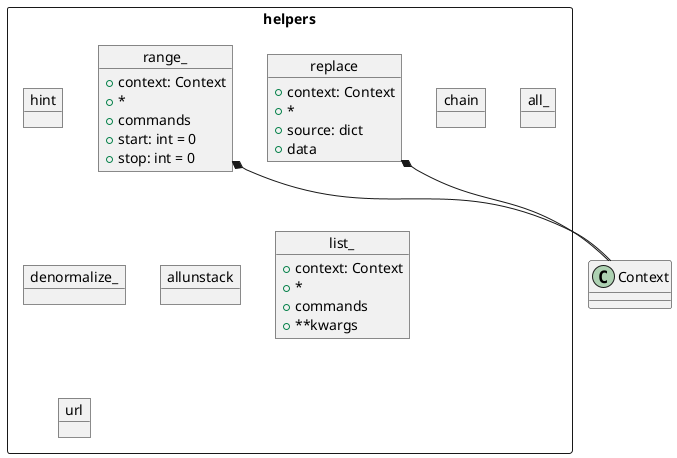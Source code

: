 @startuml
package helpers <<Rectangle>> {

    object replace {
        +context: Context
        + *
        +source: dict
        +data
    }

    object hint {

    }

    object chain {

    }

    object all_ {

    }

    object denormalize_ {

    }

    object allunstack {

    }

    object list_ {
        +context: Context
        + *
        +commands
        +**kwargs
    }

    object url {

    }

    object range_ {
        +context: Context
        + *
        +commands
        +start: int = 0
        +stop: int = 0
    }

}

replace *-- Context
range_ *-- Context
@enduml
